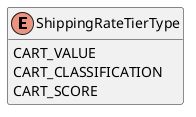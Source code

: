 @startuml

hide methods
enum ShippingRateTierType {
    CART_VALUE
    CART_CLASSIFICATION
    CART_SCORE
}


@enduml
